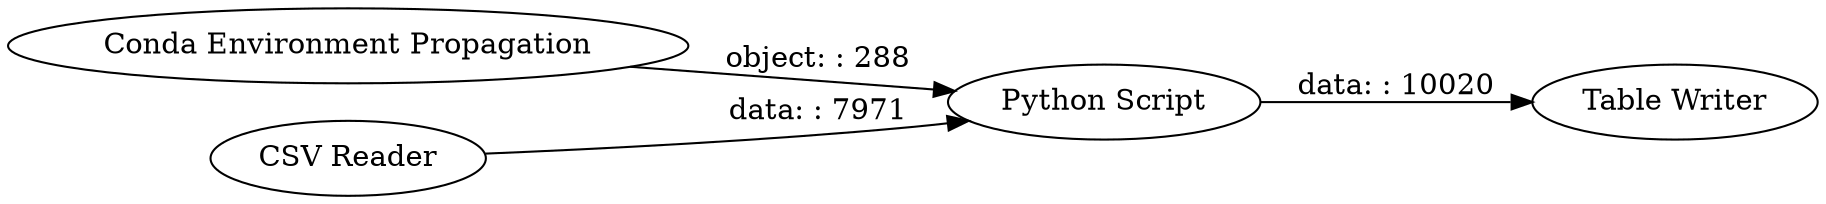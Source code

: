 digraph {
	"6610148854077261242_5" [label="Conda Environment Propagation"]
	"6610148854077261242_3" [label="Python Script"]
	"6610148854077261242_6" [label="Table Writer"]
	"6610148854077261242_2" [label="CSV Reader"]
	"6610148854077261242_5" -> "6610148854077261242_3" [label="object: : 288"]
	"6610148854077261242_3" -> "6610148854077261242_6" [label="data: : 10020"]
	"6610148854077261242_2" -> "6610148854077261242_3" [label="data: : 7971"]
	rankdir=LR
}
